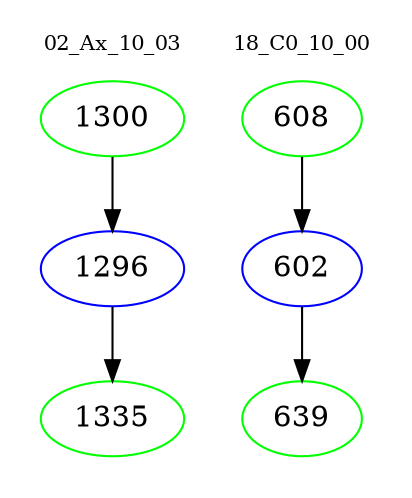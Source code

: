 digraph{
subgraph cluster_0 {
color = white
label = "02_Ax_10_03";
fontsize=10;
T0_1300 [label="1300", color="green"]
T0_1300 -> T0_1296 [color="black"]
T0_1296 [label="1296", color="blue"]
T0_1296 -> T0_1335 [color="black"]
T0_1335 [label="1335", color="green"]
}
subgraph cluster_1 {
color = white
label = "18_C0_10_00";
fontsize=10;
T1_608 [label="608", color="green"]
T1_608 -> T1_602 [color="black"]
T1_602 [label="602", color="blue"]
T1_602 -> T1_639 [color="black"]
T1_639 [label="639", color="green"]
}
}
